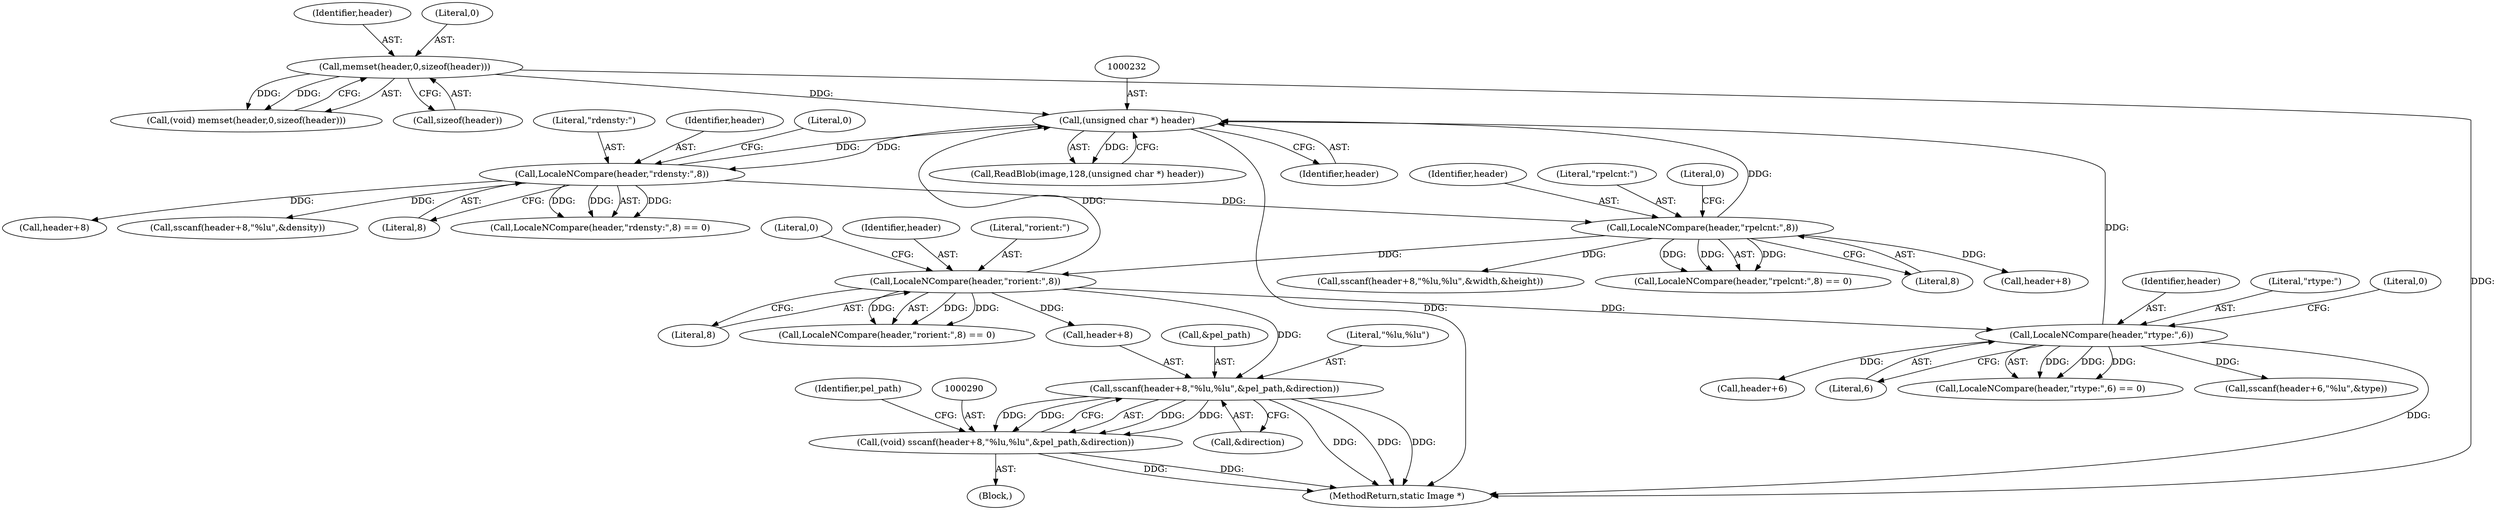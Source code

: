 digraph "0_ImageMagick_6b6bff054d569a77973f2140c0e86366e6168a6c@API" {
"1000291" [label="(Call,sscanf(header+8,\"%lu,%lu\",&pel_path,&direction))"];
"1000283" [label="(Call,LocaleNCompare(header,\"rorient:\",8))"];
"1000263" [label="(Call,LocaleNCompare(header,\"rpelcnt:\",8))"];
"1000245" [label="(Call,LocaleNCompare(header,\"rdensty:\",8))"];
"1000231" [label="(Call,(unsigned char *) header)"];
"1000332" [label="(Call,LocaleNCompare(header,\"rtype:\",6))"];
"1000190" [label="(Call,memset(header,0,sizeof(header)))"];
"1000289" [label="(Call,(void) sscanf(header+8,\"%lu,%lu\",&pel_path,&direction))"];
"1000246" [label="(Identifier,header)"];
"1000263" [label="(Call,LocaleNCompare(header,\"rpelcnt:\",8))"];
"1000340" [label="(Call,sscanf(header+6,\"%lu\",&type))"];
"1000288" [label="(Block,)"];
"1000295" [label="(Literal,\"%lu,%lu\")"];
"1000249" [label="(Literal,0)"];
"1000272" [label="(Call,header+8)"];
"1000245" [label="(Call,LocaleNCompare(header,\"rdensty:\",8))"];
"1000191" [label="(Identifier,header)"];
"1000302" [label="(Identifier,pel_path)"];
"1000331" [label="(Call,LocaleNCompare(header,\"rtype:\",6) == 0)"];
"1000265" [label="(Literal,\"rpelcnt:\")"];
"1000271" [label="(Call,sscanf(header+8,\"%lu,%lu\",&width,&height))"];
"1000266" [label="(Literal,8)"];
"1000286" [label="(Literal,8)"];
"1000247" [label="(Literal,\"rdensty:\")"];
"1000192" [label="(Literal,0)"];
"1000296" [label="(Call,&pel_path)"];
"1000334" [label="(Literal,\"rtype:\")"];
"1000291" [label="(Call,sscanf(header+8,\"%lu,%lu\",&pel_path,&direction))"];
"1000292" [label="(Call,header+8)"];
"1000188" [label="(Call,(void) memset(header,0,sizeof(header)))"];
"1000283" [label="(Call,LocaleNCompare(header,\"rorient:\",8))"];
"1000264" [label="(Identifier,header)"];
"1000254" [label="(Call,header+8)"];
"1000262" [label="(Call,LocaleNCompare(header,\"rpelcnt:\",8) == 0)"];
"1000282" [label="(Call,LocaleNCompare(header,\"rorient:\",8) == 0)"];
"1000289" [label="(Call,(void) sscanf(header+8,\"%lu,%lu\",&pel_path,&direction))"];
"1000190" [label="(Call,memset(header,0,sizeof(header)))"];
"1000341" [label="(Call,header+6)"];
"1000233" [label="(Identifier,header)"];
"1000284" [label="(Identifier,header)"];
"1000335" [label="(Literal,6)"];
"1000287" [label="(Literal,0)"];
"1000193" [label="(Call,sizeof(header))"];
"1000285" [label="(Literal,\"rorient:\")"];
"1000253" [label="(Call,sscanf(header+8,\"%lu\",&density))"];
"1000244" [label="(Call,LocaleNCompare(header,\"rdensty:\",8) == 0)"];
"1000332" [label="(Call,LocaleNCompare(header,\"rtype:\",6))"];
"1000513" [label="(MethodReturn,static Image *)"];
"1000228" [label="(Call,ReadBlob(image,128,(unsigned char *) header))"];
"1000267" [label="(Literal,0)"];
"1000336" [label="(Literal,0)"];
"1000298" [label="(Call,&direction)"];
"1000333" [label="(Identifier,header)"];
"1000231" [label="(Call,(unsigned char *) header)"];
"1000248" [label="(Literal,8)"];
"1000291" -> "1000289"  [label="AST: "];
"1000291" -> "1000298"  [label="CFG: "];
"1000292" -> "1000291"  [label="AST: "];
"1000295" -> "1000291"  [label="AST: "];
"1000296" -> "1000291"  [label="AST: "];
"1000298" -> "1000291"  [label="AST: "];
"1000289" -> "1000291"  [label="CFG: "];
"1000291" -> "1000513"  [label="DDG: "];
"1000291" -> "1000513"  [label="DDG: "];
"1000291" -> "1000513"  [label="DDG: "];
"1000291" -> "1000289"  [label="DDG: "];
"1000291" -> "1000289"  [label="DDG: "];
"1000291" -> "1000289"  [label="DDG: "];
"1000291" -> "1000289"  [label="DDG: "];
"1000283" -> "1000291"  [label="DDG: "];
"1000283" -> "1000282"  [label="AST: "];
"1000283" -> "1000286"  [label="CFG: "];
"1000284" -> "1000283"  [label="AST: "];
"1000285" -> "1000283"  [label="AST: "];
"1000286" -> "1000283"  [label="AST: "];
"1000287" -> "1000283"  [label="CFG: "];
"1000283" -> "1000231"  [label="DDG: "];
"1000283" -> "1000282"  [label="DDG: "];
"1000283" -> "1000282"  [label="DDG: "];
"1000283" -> "1000282"  [label="DDG: "];
"1000263" -> "1000283"  [label="DDG: "];
"1000283" -> "1000292"  [label="DDG: "];
"1000283" -> "1000332"  [label="DDG: "];
"1000263" -> "1000262"  [label="AST: "];
"1000263" -> "1000266"  [label="CFG: "];
"1000264" -> "1000263"  [label="AST: "];
"1000265" -> "1000263"  [label="AST: "];
"1000266" -> "1000263"  [label="AST: "];
"1000267" -> "1000263"  [label="CFG: "];
"1000263" -> "1000231"  [label="DDG: "];
"1000263" -> "1000262"  [label="DDG: "];
"1000263" -> "1000262"  [label="DDG: "];
"1000263" -> "1000262"  [label="DDG: "];
"1000245" -> "1000263"  [label="DDG: "];
"1000263" -> "1000271"  [label="DDG: "];
"1000263" -> "1000272"  [label="DDG: "];
"1000245" -> "1000244"  [label="AST: "];
"1000245" -> "1000248"  [label="CFG: "];
"1000246" -> "1000245"  [label="AST: "];
"1000247" -> "1000245"  [label="AST: "];
"1000248" -> "1000245"  [label="AST: "];
"1000249" -> "1000245"  [label="CFG: "];
"1000245" -> "1000231"  [label="DDG: "];
"1000245" -> "1000244"  [label="DDG: "];
"1000245" -> "1000244"  [label="DDG: "];
"1000245" -> "1000244"  [label="DDG: "];
"1000231" -> "1000245"  [label="DDG: "];
"1000245" -> "1000253"  [label="DDG: "];
"1000245" -> "1000254"  [label="DDG: "];
"1000231" -> "1000228"  [label="AST: "];
"1000231" -> "1000233"  [label="CFG: "];
"1000232" -> "1000231"  [label="AST: "];
"1000233" -> "1000231"  [label="AST: "];
"1000228" -> "1000231"  [label="CFG: "];
"1000231" -> "1000513"  [label="DDG: "];
"1000231" -> "1000228"  [label="DDG: "];
"1000332" -> "1000231"  [label="DDG: "];
"1000190" -> "1000231"  [label="DDG: "];
"1000332" -> "1000331"  [label="AST: "];
"1000332" -> "1000335"  [label="CFG: "];
"1000333" -> "1000332"  [label="AST: "];
"1000334" -> "1000332"  [label="AST: "];
"1000335" -> "1000332"  [label="AST: "];
"1000336" -> "1000332"  [label="CFG: "];
"1000332" -> "1000513"  [label="DDG: "];
"1000332" -> "1000331"  [label="DDG: "];
"1000332" -> "1000331"  [label="DDG: "];
"1000332" -> "1000331"  [label="DDG: "];
"1000332" -> "1000340"  [label="DDG: "];
"1000332" -> "1000341"  [label="DDG: "];
"1000190" -> "1000188"  [label="AST: "];
"1000190" -> "1000193"  [label="CFG: "];
"1000191" -> "1000190"  [label="AST: "];
"1000192" -> "1000190"  [label="AST: "];
"1000193" -> "1000190"  [label="AST: "];
"1000188" -> "1000190"  [label="CFG: "];
"1000190" -> "1000513"  [label="DDG: "];
"1000190" -> "1000188"  [label="DDG: "];
"1000190" -> "1000188"  [label="DDG: "];
"1000289" -> "1000288"  [label="AST: "];
"1000290" -> "1000289"  [label="AST: "];
"1000302" -> "1000289"  [label="CFG: "];
"1000289" -> "1000513"  [label="DDG: "];
"1000289" -> "1000513"  [label="DDG: "];
}
